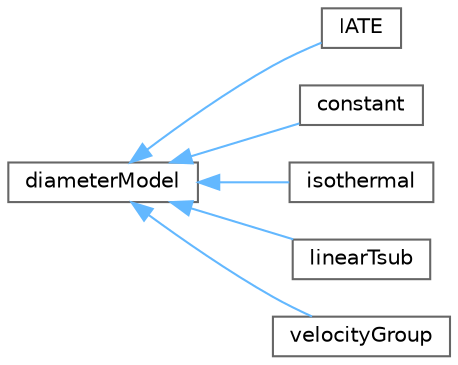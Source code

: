 digraph "Graphical Class Hierarchy"
{
 // LATEX_PDF_SIZE
  bgcolor="transparent";
  edge [fontname=Helvetica,fontsize=10,labelfontname=Helvetica,labelfontsize=10];
  node [fontname=Helvetica,fontsize=10,shape=box,height=0.2,width=0.4];
  rankdir="LR";
  Node0 [id="Node000000",label="diameterModel",height=0.2,width=0.4,color="grey40", fillcolor="white", style="filled",URL="$classFoam_1_1diameterModel.html",tooltip="Abstract base-class for dispersed-phase particle diameter models."];
  Node0 -> Node1 [id="edge4522_Node000000_Node000001",dir="back",color="steelblue1",style="solid",tooltip=" "];
  Node1 [id="Node000001",label="IATE",height=0.2,width=0.4,color="grey40", fillcolor="white", style="filled",URL="$classFoam_1_1diameterModels_1_1IATE.html",tooltip="IATE (Interfacial Area Transport Equation) bubble diameter model."];
  Node0 -> Node2 [id="edge4523_Node000000_Node000002",dir="back",color="steelblue1",style="solid",tooltip=" "];
  Node2 [id="Node000002",label="constant",height=0.2,width=0.4,color="grey40", fillcolor="white", style="filled",URL="$classFoam_1_1diameterModels_1_1constant.html",tooltip="Constant dispersed-phase particle diameter model."];
  Node0 -> Node3 [id="edge4524_Node000000_Node000003",dir="back",color="steelblue1",style="solid",tooltip=" "];
  Node3 [id="Node000003",label="isothermal",height=0.2,width=0.4,color="grey40", fillcolor="white", style="filled",URL="$classFoam_1_1diameterModels_1_1isothermal.html",tooltip="Isothermal dispersed-phase particle diameter model."];
  Node0 -> Node4 [id="edge4525_Node000000_Node000004",dir="back",color="steelblue1",style="solid",tooltip=" "];
  Node4 [id="Node000004",label="linearTsub",height=0.2,width=0.4,color="grey40", fillcolor="white", style="filled",URL="$classFoam_1_1diameterModels_1_1linearTsub.html",tooltip=" "];
  Node0 -> Node5 [id="edge4526_Node000000_Node000005",dir="back",color="steelblue1",style="solid",tooltip=" "];
  Node5 [id="Node000005",label="velocityGroup",height=0.2,width=0.4,color="grey40", fillcolor="white", style="filled",URL="$classFoam_1_1diameterModels_1_1velocityGroup.html",tooltip="This diameterModel is intended for use with a populationBalanceModel in order to simulate polydispers..."];
}
